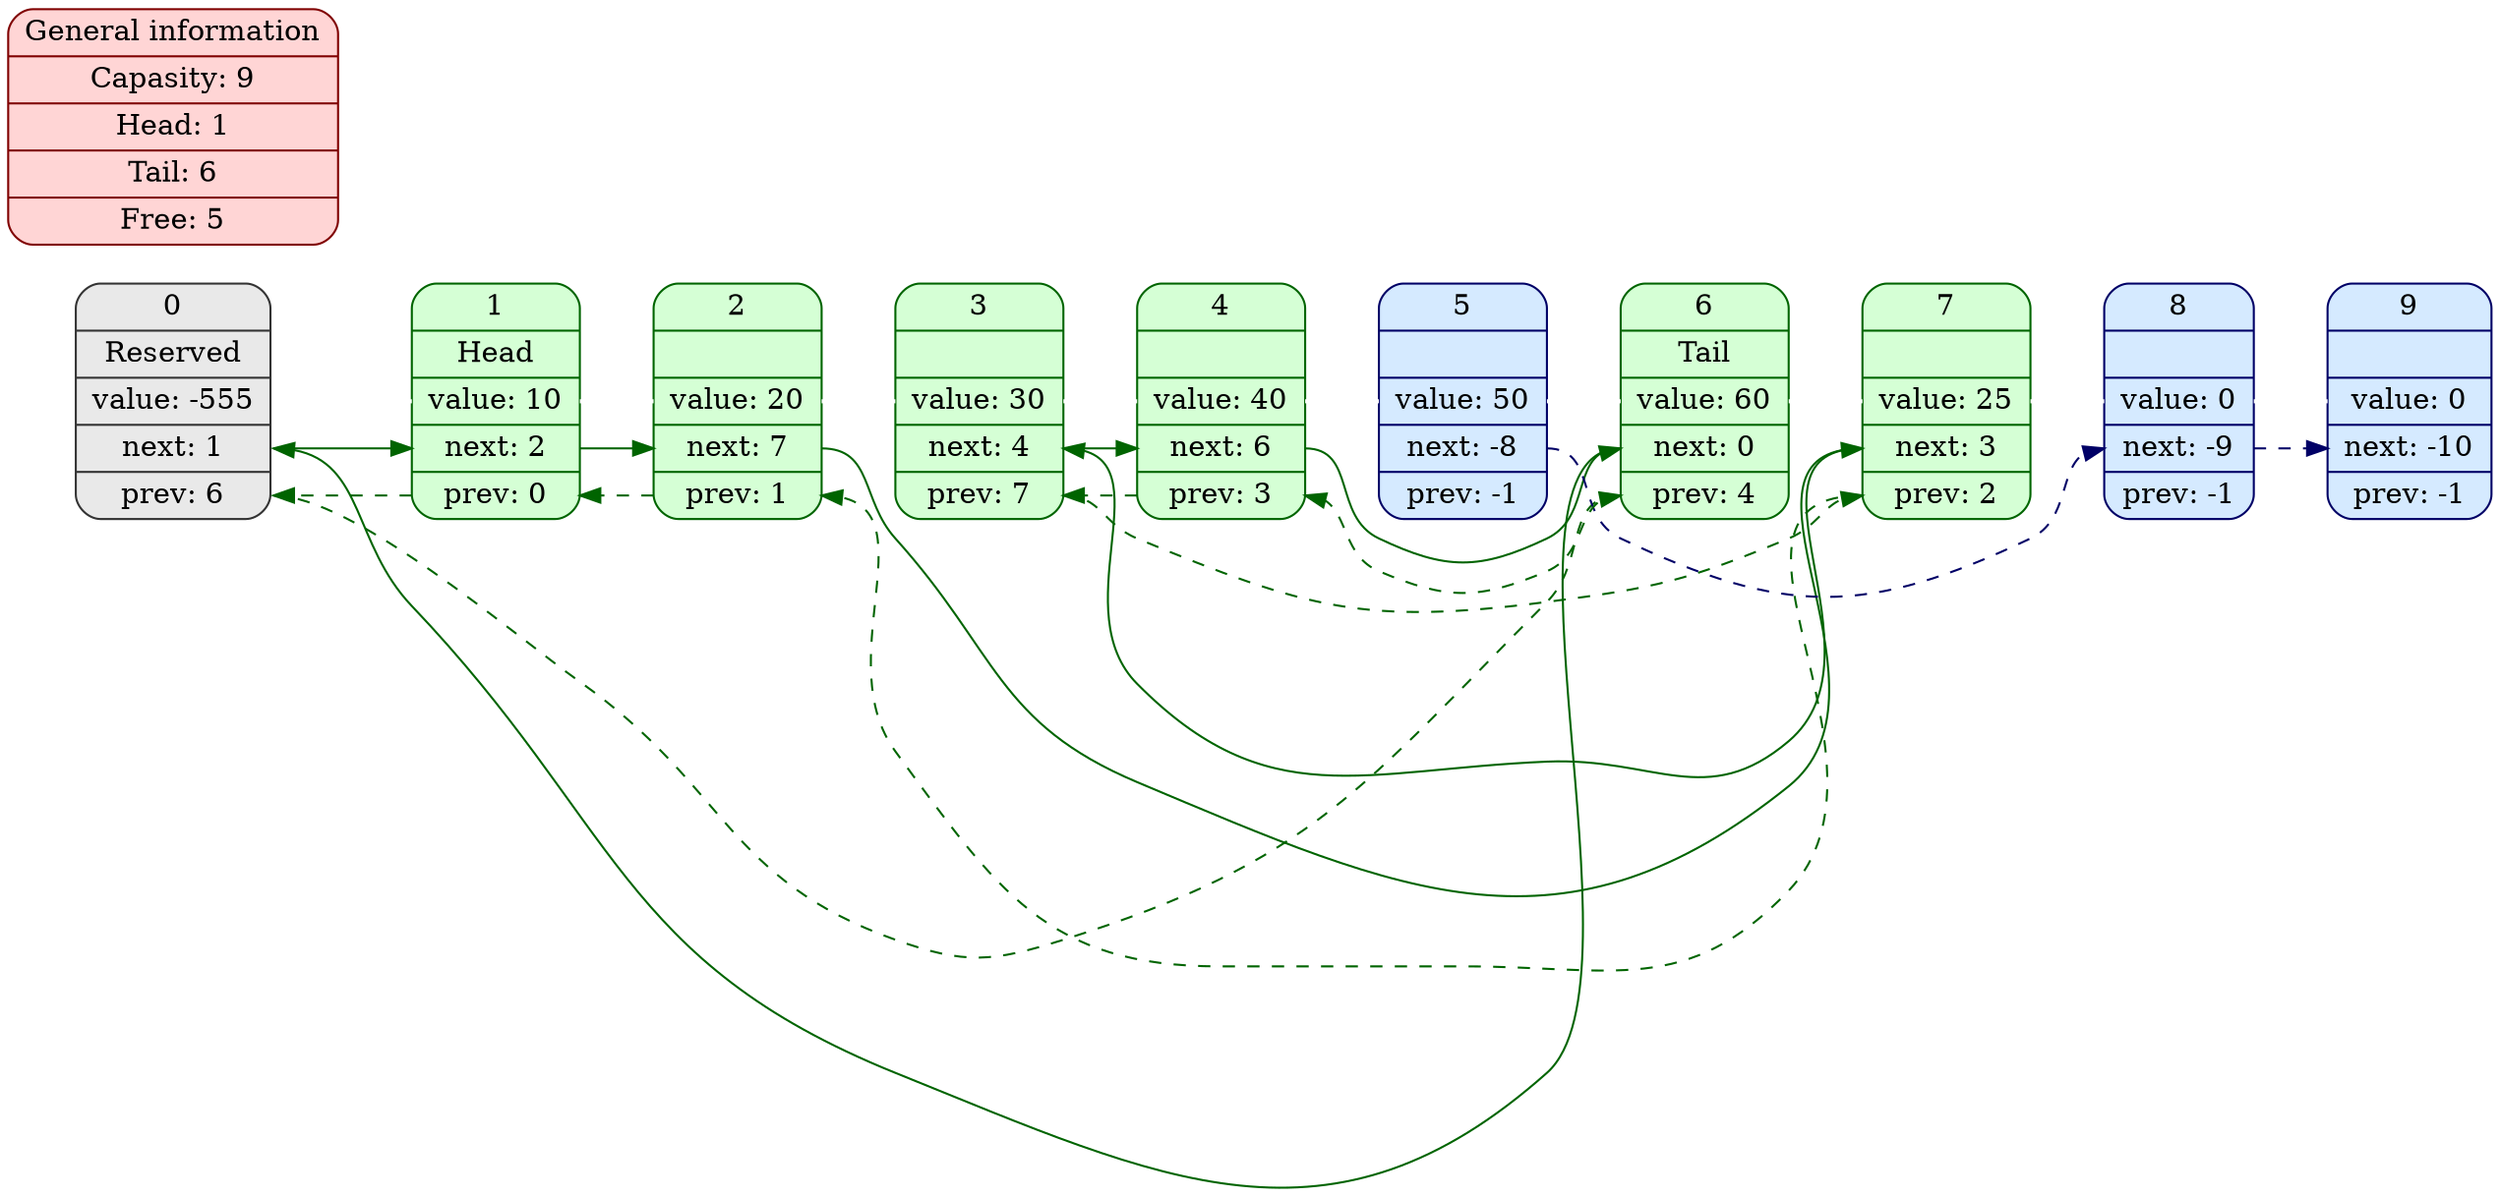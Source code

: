 digraph {
  rankdir = LR;
  node [shape = Mrecord, color = "#006400", style = filled, fillcolor = "#D5FFD5"];
{  el0[color = "#333333", style = filled, fillcolor = "#E9E9E9", label = "0 | Reserved | <d0> value: -555 | <n0> next: 1 | <p0> prev: 6"];
  el1[label = "1 | Head | <d1> value: 10 | <n1> next: 2 | <p1> prev: 0"];
  el2[label = "2 | | <d2> value: 20 | <n2> next: 7 | <p2> prev: 1"];
  el3[label = "3 | | <d3> value: 30 | <n3> next: 4 | <p3> prev: 7"];
  el4[label = "4 | | <d4> value: 40 | <n4> next: 6 | <p4> prev: 3"];
  el5[color = "#000066", style = filled, fillcolor = "#D5EAFF", label = "5 | | <d5> value: 50 | <n5> next: -8 | <p5> prev: -1"];
  el6[label = "6 | Tail | <d6> value: 60 | <n6> next: 0 | <p6> prev: 4"];
  el7[label = "7 | | <d7> value: 25 | <n7> next: 3 | <p7> prev: 2"];
  el8[color = "#000066", style = filled, fillcolor = "#D5EAFF", label = "8 | | <d8> value: 0 | <n8> next: -9 | <p8> prev: -1"];
  el9[color = "#000066", style = filled, fillcolor = "#D5EAFF", label = "9 | | <d9> value: 0 | <n9> next: -10 | <p9> prev: -1"];
  el0: <d0> ->el1: <d1> ->el2: <d2> ->el3: <d3> ->el4: <d4> ->el5: <d5> ->el6: <d6> ->el7: <d7> ->el8: <d8> ->el9: <d9> [weight = 1000, style = "bold", arrowhead = "none", color = "#FFFFFF"];
  el1: <n1> -> el2: <n2> [constraint = false, weight = 1, color = "#006400"];
  el2: <n2> -> el7: <n7> [constraint = false, weight = 1, color = "#006400"];
  el7: <n7> -> el3: <n3> [constraint = false, weight = 1, color = "#006400"];
  el3: <n3> -> el4: <n4> [constraint = false, weight = 1, color = "#006400"];
  el4: <n4> -> el6: <n6> [constraint = false, weight = 1, color = "#006400"];
  el6: <n6> -> el0: <n0> [constraint = false, weight = 1, color = "#006400"];
  el0: <n0> -> el1: <n1> [constraint = false, weight = 1, color = "#006400"];
  el6: <p6> -> el4: <p4> [constraint = false, weight = 1, color = "#006400", style = "dashed"];
  el4: <p4> -> el3: <p3> [constraint = false, weight = 1, color = "#006400", style = "dashed"];
  el3: <p3> -> el7: <p7> [constraint = false, weight = 1, color = "#006400", style = "dashed"];
  el7: <p7> -> el2: <p2> [constraint = false, weight = 1, color = "#006400", style = "dashed"];
  el2: <p2> -> el1: <p1> [constraint = false, weight = 1, color = "#006400", style = "dashed"];
  el1: <p1> -> el0: <p0> [constraint = false, weight = 1, color = "#006400", style = "dashed"];
  el0: <p0> -> el6: <p6> [constraint = false, weight = 1, color = "#006400", style = "dashed"];
  el5: <n5> -> el8: <n8> [constraint = false, weight = 1, color = "#000066", style = "dashed"];
  el8: <n8> -> el9: <n9> [constraint = false, weight = 1, color = "#000066", style = "dashed"];
}{  general[color = "#800000", style = filled, fillcolor = "#FFD5D5", label = "General information |      Capasity: 9 | Head: 1 | Tail: 6 | Free: 5"];
}}
